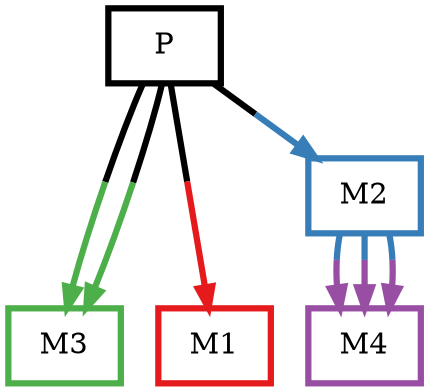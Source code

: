 digraph barS {
	{
		rank=same
	0 [shape=box,penwidth=3,colorscheme=set19,color=0,label="P"]
	}
	{
		rank=same
		4 [shape=box,penwidth=3,colorscheme=set19,color=4,label="M4"]
		3 [shape=box,penwidth=3,colorscheme=set19,color=3,label="M3"]
		1 [shape=box,penwidth=3,colorscheme=set19,color=1,label="M1"]
	}
	2 [shape=box,penwidth=3,colorscheme=set19,color=2,label="M2"]
	2 -> 4 [penwidth=3,colorscheme=set19,color="2;0.5:4"]
	2 -> 4 [penwidth=3,colorscheme=set19,color="2;0.5:4"]
	2 -> 4 [penwidth=3,colorscheme=set19,color="2;0.5:4"]
	0 -> 3 [penwidth=3,colorscheme=set19,color="0;0.5:3"]
	0 -> 3 [penwidth=3,colorscheme=set19,color="0;0.5:3"]
	0 -> 2 [penwidth=3,colorscheme=set19,color="0;0.5:2"]
	0 -> 1 [penwidth=3,colorscheme=set19,color="0;0.5:1"]
}
